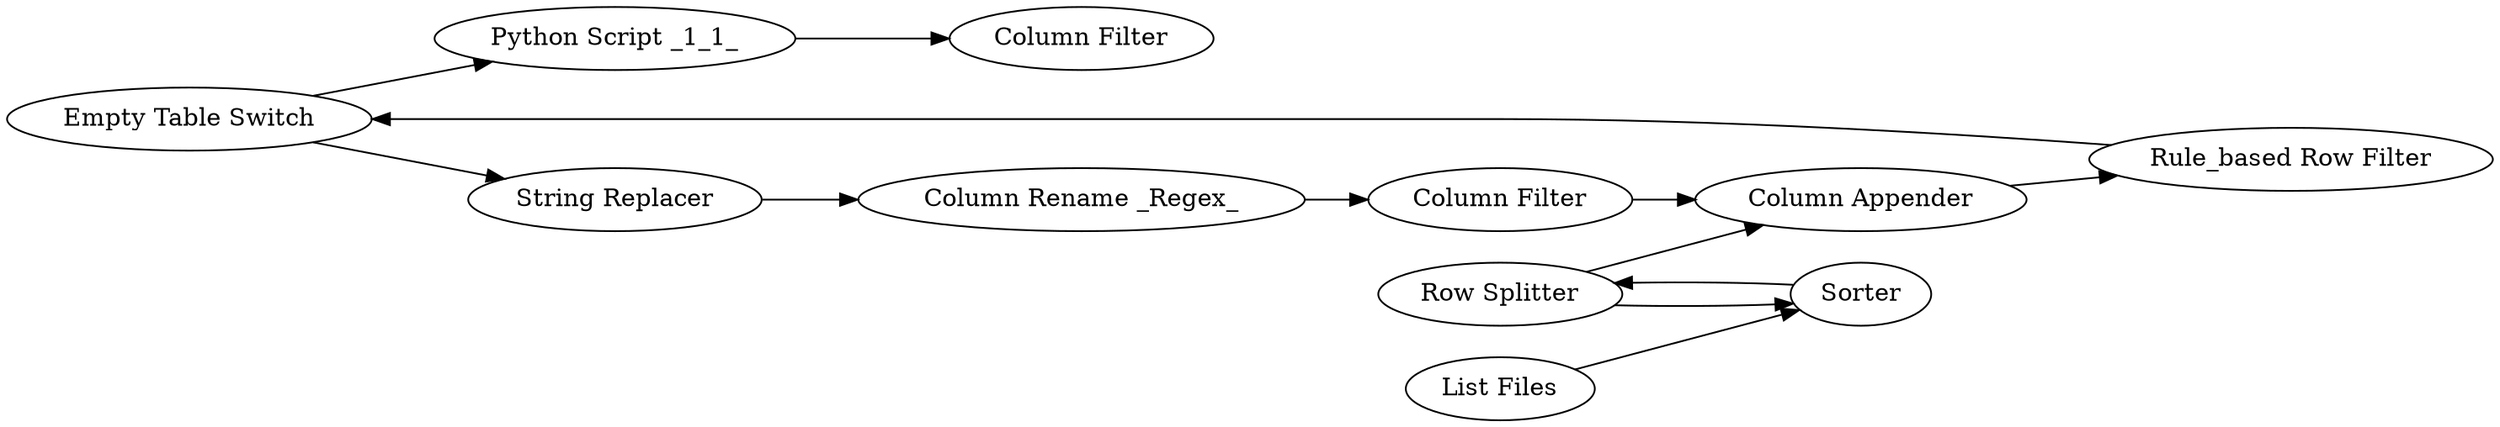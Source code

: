 digraph {
	2840 -> 2832
	2834 -> 2836
	2838 -> 2840
	2837 -> 2835
	2836 -> 2837
	2754 -> 2839
	2832 -> 2830
	2835 -> 2838
	2840 -> 2834
	2833 -> 2835
	2839 -> 2833
	2833 -> 2839
	2832 [label="Python Script _1_1_"]
	2839 [label=Sorter]
	2830 [label="Column Filter"]
	2834 [label="String Replacer"]
	2837 [label="Column Filter"]
	2835 [label="Column Appender"]
	2840 [label="Empty Table Switch"]
	2754 [label="List Files"]
	2838 [label="Rule_based Row Filter"]
	2833 [label="Row Splitter"]
	2836 [label="Column Rename _Regex_"]
	rankdir=LR
}
